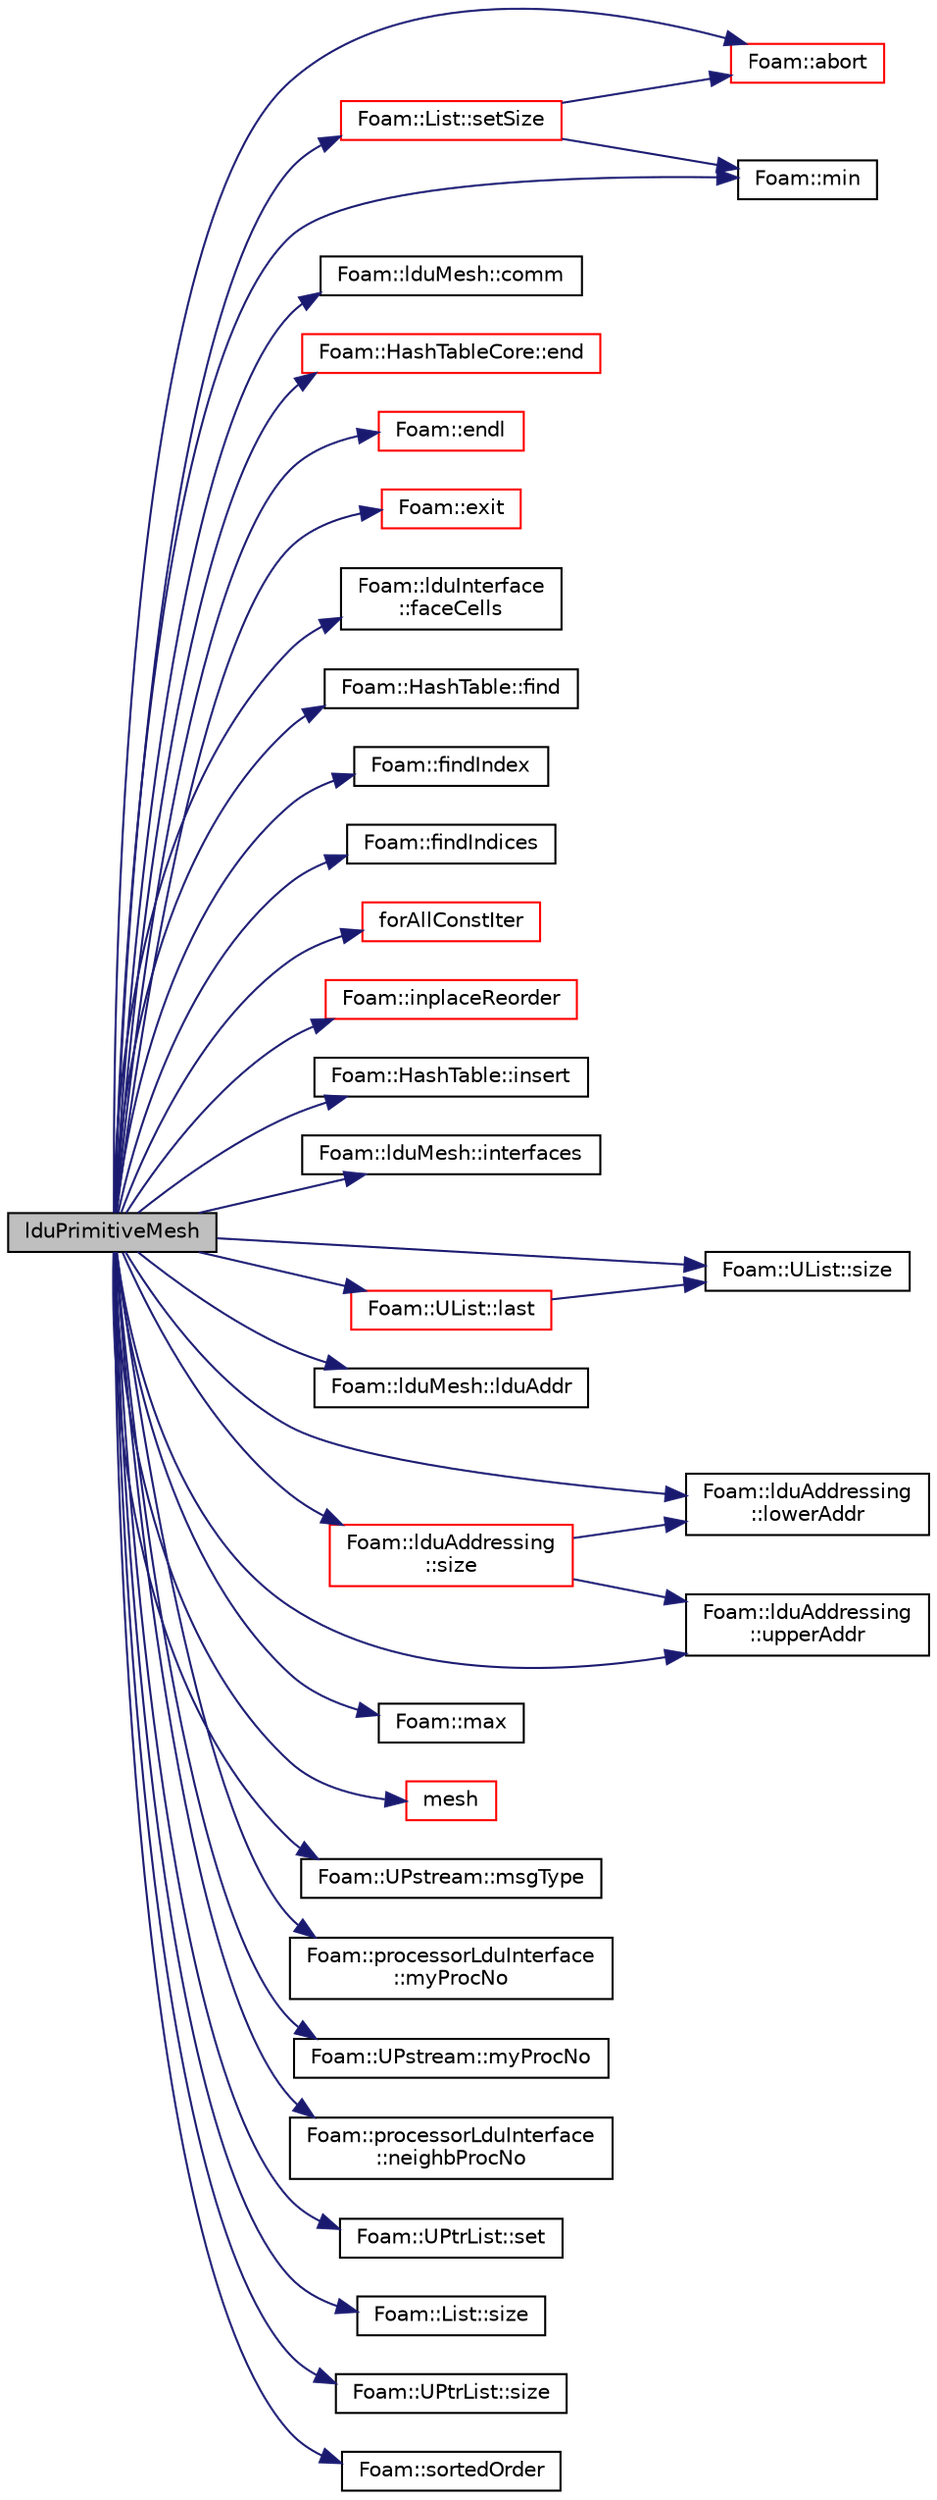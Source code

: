 digraph "lduPrimitiveMesh"
{
  bgcolor="transparent";
  edge [fontname="Helvetica",fontsize="10",labelfontname="Helvetica",labelfontsize="10"];
  node [fontname="Helvetica",fontsize="10",shape=record];
  rankdir="LR";
  Node1 [label="lduPrimitiveMesh",height=0.2,width=0.4,color="black", fillcolor="grey75", style="filled", fontcolor="black"];
  Node1 -> Node2 [color="midnightblue",fontsize="10",style="solid",fontname="Helvetica"];
  Node2 [label="Foam::abort",height=0.2,width=0.4,color="red",URL="$a10979.html#a447107a607d03e417307c203fa5fb44b"];
  Node1 -> Node3 [color="midnightblue",fontsize="10",style="solid",fontname="Helvetica"];
  Node3 [label="Foam::lduMesh::comm",height=0.2,width=0.4,color="black",URL="$a01307.html#a02dd39dea440f6689604bba1217aa7a5",tooltip="Return communicator used for parallel communication. "];
  Node1 -> Node4 [color="midnightblue",fontsize="10",style="solid",fontname="Helvetica"];
  Node4 [label="Foam::HashTableCore::end",height=0.2,width=0.4,color="red",URL="$a00998.html#a540580a296c0ff351686ceb4f27b6fe6",tooltip="iteratorEnd set to beyond the end of any HashTable "];
  Node1 -> Node5 [color="midnightblue",fontsize="10",style="solid",fontname="Helvetica"];
  Node5 [label="Foam::endl",height=0.2,width=0.4,color="red",URL="$a10979.html#a2db8fe02a0d3909e9351bb4275b23ce4",tooltip="Add newline and flush stream. "];
  Node1 -> Node6 [color="midnightblue",fontsize="10",style="solid",fontname="Helvetica"];
  Node6 [label="Foam::exit",height=0.2,width=0.4,color="red",URL="$a10979.html#a06ca7250d8e89caf05243ec094843642"];
  Node1 -> Node7 [color="midnightblue",fontsize="10",style="solid",fontname="Helvetica"];
  Node7 [label="Foam::lduInterface\l::faceCells",height=0.2,width=0.4,color="black",URL="$a01301.html#a0a66d3c394cc17cb7ec479ebc0151f9a",tooltip="Return faceCell addressing. "];
  Node1 -> Node8 [color="midnightblue",fontsize="10",style="solid",fontname="Helvetica"];
  Node8 [label="Foam::HashTable::find",height=0.2,width=0.4,color="black",URL="$a00997.html#a76b2c74ebd9f33fa9f76261b027ffc11",tooltip="Find and return an iterator set at the hashedEntry. "];
  Node1 -> Node9 [color="midnightblue",fontsize="10",style="solid",fontname="Helvetica"];
  Node9 [label="Foam::findIndex",height=0.2,width=0.4,color="black",URL="$a10979.html#ac16695f83f370df159eed19f92d095fb",tooltip="Find first occurence of given element and return index,. "];
  Node1 -> Node10 [color="midnightblue",fontsize="10",style="solid",fontname="Helvetica"];
  Node10 [label="Foam::findIndices",height=0.2,width=0.4,color="black",URL="$a10979.html#a397299eb3cd05ecb81797e7109e2f0b9",tooltip="Find all occurences of given element. Linear search. "];
  Node1 -> Node11 [color="midnightblue",fontsize="10",style="solid",fontname="Helvetica"];
  Node11 [label="forAllConstIter",height=0.2,width=0.4,color="red",URL="$a03077.html#ae21e2836509b0fa7f7cedf6493b11b09"];
  Node1 -> Node12 [color="midnightblue",fontsize="10",style="solid",fontname="Helvetica"];
  Node12 [label="Foam::inplaceReorder",height=0.2,width=0.4,color="red",URL="$a10979.html#afacafc96b1d456a8ba5cfb6c77ff9eb7",tooltip="Inplace reorder the elements of a list. "];
  Node1 -> Node13 [color="midnightblue",fontsize="10",style="solid",fontname="Helvetica"];
  Node13 [label="Foam::HashTable::insert",height=0.2,width=0.4,color="black",URL="$a00997.html#a5eee1e0e199ad59b9cb3916cd42156e0",tooltip="Insert a new hashedEntry. "];
  Node1 -> Node14 [color="midnightblue",fontsize="10",style="solid",fontname="Helvetica"];
  Node14 [label="Foam::lduMesh::interfaces",height=0.2,width=0.4,color="black",URL="$a01307.html#a32cbf256eeac6fdb1f2cdd2cfb40b60b",tooltip="Return a list of pointers for each patch. "];
  Node1 -> Node15 [color="midnightblue",fontsize="10",style="solid",fontname="Helvetica"];
  Node15 [label="Foam::UList::last",height=0.2,width=0.4,color="red",URL="$a02830.html#aef07c02ea1c27bdb5906043b399e0ff0",tooltip="Return the last element of the list. "];
  Node15 -> Node16 [color="midnightblue",fontsize="10",style="solid",fontname="Helvetica"];
  Node16 [label="Foam::UList::size",height=0.2,width=0.4,color="black",URL="$a02830.html#a723361dc2020160f5492e8fe2d09fa44",tooltip="Return the number of elements in the UList. "];
  Node1 -> Node17 [color="midnightblue",fontsize="10",style="solid",fontname="Helvetica"];
  Node17 [label="Foam::lduMesh::lduAddr",height=0.2,width=0.4,color="black",URL="$a01307.html#aa8cf9537f2d75b0ec56f3b0160841d02",tooltip="Return ldu addressing. "];
  Node1 -> Node18 [color="midnightblue",fontsize="10",style="solid",fontname="Helvetica"];
  Node18 [label="Foam::lduAddressing\l::lowerAddr",height=0.2,width=0.4,color="black",URL="$a01300.html#af11f44951a37815ca736db386ad1c33e",tooltip="Return lower addressing. "];
  Node1 -> Node19 [color="midnightblue",fontsize="10",style="solid",fontname="Helvetica"];
  Node19 [label="Foam::max",height=0.2,width=0.4,color="black",URL="$a10979.html#ac993e906cf2774ae77e666bc24e81733"];
  Node1 -> Node20 [color="midnightblue",fontsize="10",style="solid",fontname="Helvetica"];
  Node20 [label="mesh",height=0.2,width=0.4,color="red",URL="$a01308.html#a9c4639b7b258f78d7ce0096917642bbd",tooltip="Select either mesh0 (meshI is 0) or otherMeshes[meshI-1]. "];
  Node1 -> Node21 [color="midnightblue",fontsize="10",style="solid",fontname="Helvetica"];
  Node21 [label="Foam::min",height=0.2,width=0.4,color="black",URL="$a10979.html#a253e112ad2d56d96230ff39ea7f442dc"];
  Node1 -> Node22 [color="midnightblue",fontsize="10",style="solid",fontname="Helvetica"];
  Node22 [label="Foam::UPstream::msgType",height=0.2,width=0.4,color="black",URL="$a02861.html#ae5b8fe6652f6320aa6c7f5c44b6f01b7",tooltip="Message tag of standard messages. "];
  Node1 -> Node23 [color="midnightblue",fontsize="10",style="solid",fontname="Helvetica"];
  Node23 [label="Foam::processorLduInterface\l::myProcNo",height=0.2,width=0.4,color="black",URL="$a02029.html#a4fd291c397aae01bacb1ebc376fe8609",tooltip="Return processor number (rank in communicator) "];
  Node1 -> Node24 [color="midnightblue",fontsize="10",style="solid",fontname="Helvetica"];
  Node24 [label="Foam::UPstream::myProcNo",height=0.2,width=0.4,color="black",URL="$a02861.html#afc74d89573de32a3032c916f8cdd1733",tooltip="Number of this process (starting from masterNo() = 0) "];
  Node1 -> Node25 [color="midnightblue",fontsize="10",style="solid",fontname="Helvetica"];
  Node25 [label="Foam::processorLduInterface\l::neighbProcNo",height=0.2,width=0.4,color="black",URL="$a02029.html#a72f201805ca79a0e76759a84fcdb10a0",tooltip="Return neigbour processor number (rank in communicator) "];
  Node1 -> Node26 [color="midnightblue",fontsize="10",style="solid",fontname="Helvetica"];
  Node26 [label="Foam::UPtrList::set",height=0.2,width=0.4,color="black",URL="$a02863.html#affa9210cfaa91a145f3a9618d4ef3baf",tooltip="Is element set. "];
  Node1 -> Node27 [color="midnightblue",fontsize="10",style="solid",fontname="Helvetica"];
  Node27 [label="Foam::List::setSize",height=0.2,width=0.4,color="red",URL="$a01390.html#aedb985ffeaf1bdbfeccc2a8730405703",tooltip="Reset size of List. "];
  Node27 -> Node2 [color="midnightblue",fontsize="10",style="solid",fontname="Helvetica"];
  Node27 -> Node21 [color="midnightblue",fontsize="10",style="solid",fontname="Helvetica"];
  Node1 -> Node28 [color="midnightblue",fontsize="10",style="solid",fontname="Helvetica"];
  Node28 [label="Foam::List::size",height=0.2,width=0.4,color="black",URL="$a01390.html#a8a5f6fa29bd4b500caf186f60245b384",tooltip="Override size to be inconsistent with allocated storage. "];
  Node1 -> Node29 [color="midnightblue",fontsize="10",style="solid",fontname="Helvetica"];
  Node29 [label="Foam::UPtrList::size",height=0.2,width=0.4,color="black",URL="$a02863.html#a723361dc2020160f5492e8fe2d09fa44",tooltip="Return the number of elements in the UPtrList. "];
  Node1 -> Node30 [color="midnightblue",fontsize="10",style="solid",fontname="Helvetica"];
  Node30 [label="Foam::lduAddressing\l::size",height=0.2,width=0.4,color="red",URL="$a01300.html#a65cea301e2d6033c43932d12d91c792f",tooltip="Return number of equations. "];
  Node30 -> Node18 [color="midnightblue",fontsize="10",style="solid",fontname="Helvetica"];
  Node30 -> Node31 [color="midnightblue",fontsize="10",style="solid",fontname="Helvetica"];
  Node31 [label="Foam::lduAddressing\l::upperAddr",height=0.2,width=0.4,color="black",URL="$a01300.html#ae0eccad377069f19cbad2b04b06a21b0",tooltip="Return upper addressing. "];
  Node1 -> Node16 [color="midnightblue",fontsize="10",style="solid",fontname="Helvetica"];
  Node1 -> Node32 [color="midnightblue",fontsize="10",style="solid",fontname="Helvetica"];
  Node32 [label="Foam::sortedOrder",height=0.2,width=0.4,color="black",URL="$a10979.html#acf128ea037506c14446998bb7ca39264",tooltip="Generate the (stable) sort order for the list. "];
  Node1 -> Node31 [color="midnightblue",fontsize="10",style="solid",fontname="Helvetica"];
}
